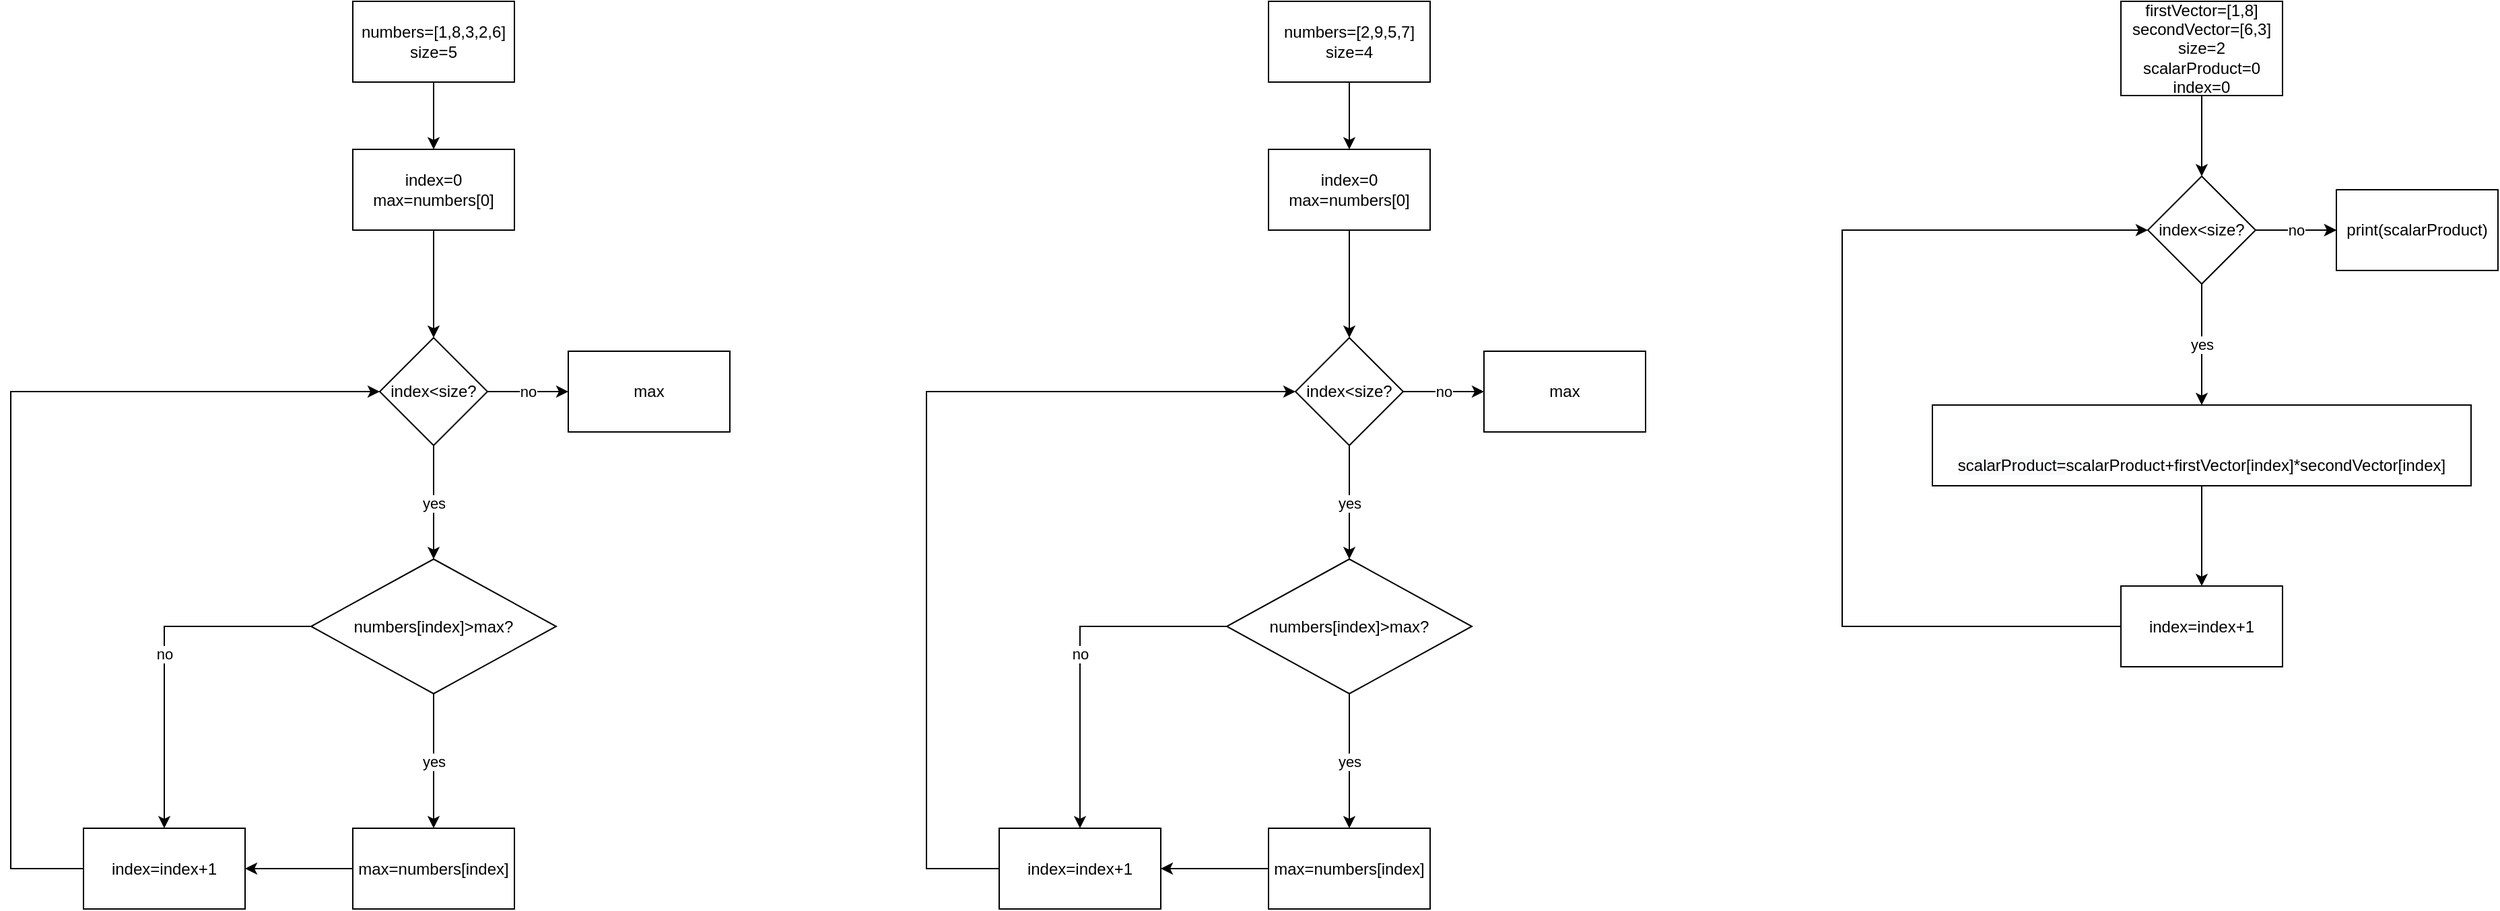 <mxfile version="15.2.9" type="device"><diagram id="75iLArY2aGvH-f34aSni" name="Page-1"><mxGraphModel dx="1185" dy="662" grid="1" gridSize="10" guides="1" tooltips="1" connect="1" arrows="1" fold="1" page="1" pageScale="1" pageWidth="827" pageHeight="1169" math="0" shadow="0"><root><mxCell id="0"/><mxCell id="1" parent="0"/><mxCell id="sH6Qgd6cnyAnV4qwMyC7-3" value="" style="edgeStyle=orthogonalEdgeStyle;rounded=0;orthogonalLoop=1;jettySize=auto;html=1;entryX=0.5;entryY=0;entryDx=0;entryDy=0;" edge="1" parent="1" source="sH6Qgd6cnyAnV4qwMyC7-1" target="sH6Qgd6cnyAnV4qwMyC7-5"><mxGeometry relative="1" as="geometry"/></mxCell><mxCell id="sH6Qgd6cnyAnV4qwMyC7-1" value="numbers=[1,8,3,2,6]&lt;br&gt;size=5" style="rounded=0;whiteSpace=wrap;html=1;" vertex="1" parent="1"><mxGeometry x="354" y="70" width="120" height="60" as="geometry"/></mxCell><mxCell id="sH6Qgd6cnyAnV4qwMyC7-8" value="yes" style="edgeStyle=orthogonalEdgeStyle;rounded=0;orthogonalLoop=1;jettySize=auto;html=1;" edge="1" parent="1" source="sH6Qgd6cnyAnV4qwMyC7-2" target="sH6Qgd6cnyAnV4qwMyC7-7"><mxGeometry relative="1" as="geometry"/></mxCell><mxCell id="sH6Qgd6cnyAnV4qwMyC7-18" value="no" style="edgeStyle=orthogonalEdgeStyle;rounded=0;orthogonalLoop=1;jettySize=auto;html=1;" edge="1" parent="1" source="sH6Qgd6cnyAnV4qwMyC7-2" target="sH6Qgd6cnyAnV4qwMyC7-17"><mxGeometry relative="1" as="geometry"/></mxCell><mxCell id="sH6Qgd6cnyAnV4qwMyC7-2" value="index&amp;lt;size?" style="rhombus;whiteSpace=wrap;html=1;rounded=0;" vertex="1" parent="1"><mxGeometry x="374" y="320" width="80" height="80" as="geometry"/></mxCell><mxCell id="sH6Qgd6cnyAnV4qwMyC7-6" value="" style="edgeStyle=orthogonalEdgeStyle;rounded=0;orthogonalLoop=1;jettySize=auto;html=1;" edge="1" parent="1" source="sH6Qgd6cnyAnV4qwMyC7-5" target="sH6Qgd6cnyAnV4qwMyC7-2"><mxGeometry relative="1" as="geometry"/></mxCell><mxCell id="sH6Qgd6cnyAnV4qwMyC7-5" value="index=0&lt;br&gt;max=numbers[0]" style="rounded=0;whiteSpace=wrap;html=1;" vertex="1" parent="1"><mxGeometry x="354" y="180" width="120" height="60" as="geometry"/></mxCell><mxCell id="sH6Qgd6cnyAnV4qwMyC7-12" value="yes" style="edgeStyle=orthogonalEdgeStyle;rounded=0;orthogonalLoop=1;jettySize=auto;html=1;" edge="1" parent="1" source="sH6Qgd6cnyAnV4qwMyC7-7" target="sH6Qgd6cnyAnV4qwMyC7-11"><mxGeometry relative="1" as="geometry"/></mxCell><mxCell id="sH6Qgd6cnyAnV4qwMyC7-15" value="no" style="edgeStyle=orthogonalEdgeStyle;rounded=0;orthogonalLoop=1;jettySize=auto;html=1;entryX=0.5;entryY=0;entryDx=0;entryDy=0;" edge="1" parent="1" source="sH6Qgd6cnyAnV4qwMyC7-7" target="sH6Qgd6cnyAnV4qwMyC7-13"><mxGeometry relative="1" as="geometry"/></mxCell><mxCell id="sH6Qgd6cnyAnV4qwMyC7-7" value="numbers[index]&amp;gt;max?" style="rhombus;whiteSpace=wrap;html=1;rounded=0;" vertex="1" parent="1"><mxGeometry x="323" y="484.5" width="182" height="100" as="geometry"/></mxCell><mxCell id="sH6Qgd6cnyAnV4qwMyC7-14" value="" style="edgeStyle=orthogonalEdgeStyle;rounded=0;orthogonalLoop=1;jettySize=auto;html=1;" edge="1" parent="1" source="sH6Qgd6cnyAnV4qwMyC7-11" target="sH6Qgd6cnyAnV4qwMyC7-13"><mxGeometry relative="1" as="geometry"/></mxCell><mxCell id="sH6Qgd6cnyAnV4qwMyC7-11" value="max=numbers[index]" style="rounded=0;whiteSpace=wrap;html=1;" vertex="1" parent="1"><mxGeometry x="354" y="684.5" width="120" height="60" as="geometry"/></mxCell><mxCell id="sH6Qgd6cnyAnV4qwMyC7-16" style="edgeStyle=orthogonalEdgeStyle;rounded=0;orthogonalLoop=1;jettySize=auto;html=1;entryX=0;entryY=0.5;entryDx=0;entryDy=0;" edge="1" parent="1" source="sH6Qgd6cnyAnV4qwMyC7-13" target="sH6Qgd6cnyAnV4qwMyC7-2"><mxGeometry relative="1" as="geometry"><Array as="points"><mxPoint x="100" y="715"/><mxPoint x="100" y="360"/></Array></mxGeometry></mxCell><mxCell id="sH6Qgd6cnyAnV4qwMyC7-13" value="index=index+1" style="rounded=0;whiteSpace=wrap;html=1;" vertex="1" parent="1"><mxGeometry x="154" y="684.5" width="120" height="60" as="geometry"/></mxCell><mxCell id="sH6Qgd6cnyAnV4qwMyC7-17" value="max" style="rounded=0;whiteSpace=wrap;html=1;" vertex="1" parent="1"><mxGeometry x="514" y="330" width="120" height="60" as="geometry"/></mxCell><mxCell id="sH6Qgd6cnyAnV4qwMyC7-19" value="" style="edgeStyle=orthogonalEdgeStyle;rounded=0;orthogonalLoop=1;jettySize=auto;html=1;entryX=0.5;entryY=0;entryDx=0;entryDy=0;" edge="1" parent="1" source="sH6Qgd6cnyAnV4qwMyC7-20" target="sH6Qgd6cnyAnV4qwMyC7-25"><mxGeometry relative="1" as="geometry"/></mxCell><mxCell id="sH6Qgd6cnyAnV4qwMyC7-20" value="numbers=[2,9,5,7]&lt;br&gt;size=4" style="rounded=0;whiteSpace=wrap;html=1;" vertex="1" parent="1"><mxGeometry x="1034" y="70" width="120" height="60" as="geometry"/></mxCell><mxCell id="sH6Qgd6cnyAnV4qwMyC7-21" value="yes" style="edgeStyle=orthogonalEdgeStyle;rounded=0;orthogonalLoop=1;jettySize=auto;html=1;" edge="1" parent="1" source="sH6Qgd6cnyAnV4qwMyC7-23" target="sH6Qgd6cnyAnV4qwMyC7-28"><mxGeometry relative="1" as="geometry"/></mxCell><mxCell id="sH6Qgd6cnyAnV4qwMyC7-22" value="no" style="edgeStyle=orthogonalEdgeStyle;rounded=0;orthogonalLoop=1;jettySize=auto;html=1;" edge="1" parent="1" source="sH6Qgd6cnyAnV4qwMyC7-23" target="sH6Qgd6cnyAnV4qwMyC7-33"><mxGeometry relative="1" as="geometry"/></mxCell><mxCell id="sH6Qgd6cnyAnV4qwMyC7-23" value="index&amp;lt;size?" style="rhombus;whiteSpace=wrap;html=1;rounded=0;" vertex="1" parent="1"><mxGeometry x="1054" y="320" width="80" height="80" as="geometry"/></mxCell><mxCell id="sH6Qgd6cnyAnV4qwMyC7-24" value="" style="edgeStyle=orthogonalEdgeStyle;rounded=0;orthogonalLoop=1;jettySize=auto;html=1;" edge="1" parent="1" source="sH6Qgd6cnyAnV4qwMyC7-25" target="sH6Qgd6cnyAnV4qwMyC7-23"><mxGeometry relative="1" as="geometry"/></mxCell><mxCell id="sH6Qgd6cnyAnV4qwMyC7-25" value="index=0&lt;br&gt;max=numbers[0]" style="rounded=0;whiteSpace=wrap;html=1;" vertex="1" parent="1"><mxGeometry x="1034" y="180" width="120" height="60" as="geometry"/></mxCell><mxCell id="sH6Qgd6cnyAnV4qwMyC7-26" value="yes" style="edgeStyle=orthogonalEdgeStyle;rounded=0;orthogonalLoop=1;jettySize=auto;html=1;" edge="1" parent="1" source="sH6Qgd6cnyAnV4qwMyC7-28" target="sH6Qgd6cnyAnV4qwMyC7-30"><mxGeometry relative="1" as="geometry"/></mxCell><mxCell id="sH6Qgd6cnyAnV4qwMyC7-27" value="no" style="edgeStyle=orthogonalEdgeStyle;rounded=0;orthogonalLoop=1;jettySize=auto;html=1;entryX=0.5;entryY=0;entryDx=0;entryDy=0;" edge="1" parent="1" source="sH6Qgd6cnyAnV4qwMyC7-28" target="sH6Qgd6cnyAnV4qwMyC7-32"><mxGeometry relative="1" as="geometry"/></mxCell><mxCell id="sH6Qgd6cnyAnV4qwMyC7-28" value="numbers[index]&amp;gt;max?" style="rhombus;whiteSpace=wrap;html=1;rounded=0;" vertex="1" parent="1"><mxGeometry x="1003" y="484.5" width="182" height="100" as="geometry"/></mxCell><mxCell id="sH6Qgd6cnyAnV4qwMyC7-29" value="" style="edgeStyle=orthogonalEdgeStyle;rounded=0;orthogonalLoop=1;jettySize=auto;html=1;" edge="1" parent="1" source="sH6Qgd6cnyAnV4qwMyC7-30" target="sH6Qgd6cnyAnV4qwMyC7-32"><mxGeometry relative="1" as="geometry"/></mxCell><mxCell id="sH6Qgd6cnyAnV4qwMyC7-30" value="max=numbers[index]" style="rounded=0;whiteSpace=wrap;html=1;" vertex="1" parent="1"><mxGeometry x="1034" y="684.5" width="120" height="60" as="geometry"/></mxCell><mxCell id="sH6Qgd6cnyAnV4qwMyC7-31" style="edgeStyle=orthogonalEdgeStyle;rounded=0;orthogonalLoop=1;jettySize=auto;html=1;entryX=0;entryY=0.5;entryDx=0;entryDy=0;" edge="1" parent="1" source="sH6Qgd6cnyAnV4qwMyC7-32" target="sH6Qgd6cnyAnV4qwMyC7-23"><mxGeometry relative="1" as="geometry"><Array as="points"><mxPoint x="780" y="715"/><mxPoint x="780" y="360"/></Array></mxGeometry></mxCell><mxCell id="sH6Qgd6cnyAnV4qwMyC7-32" value="index=index+1" style="rounded=0;whiteSpace=wrap;html=1;" vertex="1" parent="1"><mxGeometry x="834" y="684.5" width="120" height="60" as="geometry"/></mxCell><mxCell id="sH6Qgd6cnyAnV4qwMyC7-33" value="max" style="rounded=0;whiteSpace=wrap;html=1;" vertex="1" parent="1"><mxGeometry x="1194" y="330" width="120" height="60" as="geometry"/></mxCell><mxCell id="sH6Qgd6cnyAnV4qwMyC7-46" value="" style="edgeStyle=orthogonalEdgeStyle;rounded=0;orthogonalLoop=1;jettySize=auto;html=1;" edge="1" parent="1" source="sH6Qgd6cnyAnV4qwMyC7-44" target="sH6Qgd6cnyAnV4qwMyC7-45"><mxGeometry relative="1" as="geometry"/></mxCell><mxCell id="sH6Qgd6cnyAnV4qwMyC7-44" value="firstVector=[1,8]&lt;br&gt;secondVector=[6,3]&lt;br&gt;size=2&lt;br&gt;scalarProduct=0&lt;br&gt;index=0" style="rounded=0;whiteSpace=wrap;html=1;" vertex="1" parent="1"><mxGeometry x="1667" y="70" width="120" height="70" as="geometry"/></mxCell><mxCell id="sH6Qgd6cnyAnV4qwMyC7-51" value="yes" style="edgeStyle=orthogonalEdgeStyle;rounded=0;orthogonalLoop=1;jettySize=auto;html=1;" edge="1" parent="1" source="sH6Qgd6cnyAnV4qwMyC7-45" target="sH6Qgd6cnyAnV4qwMyC7-47"><mxGeometry relative="1" as="geometry"/></mxCell><mxCell id="sH6Qgd6cnyAnV4qwMyC7-54" value="" style="edgeStyle=orthogonalEdgeStyle;rounded=0;orthogonalLoop=1;jettySize=auto;html=1;" edge="1" parent="1" source="sH6Qgd6cnyAnV4qwMyC7-45" target="sH6Qgd6cnyAnV4qwMyC7-53"><mxGeometry relative="1" as="geometry"/></mxCell><mxCell id="sH6Qgd6cnyAnV4qwMyC7-55" value="no" style="edgeStyle=orthogonalEdgeStyle;rounded=0;orthogonalLoop=1;jettySize=auto;html=1;" edge="1" parent="1" source="sH6Qgd6cnyAnV4qwMyC7-45" target="sH6Qgd6cnyAnV4qwMyC7-53"><mxGeometry relative="1" as="geometry"/></mxCell><mxCell id="sH6Qgd6cnyAnV4qwMyC7-45" value="index&amp;lt;size?" style="rhombus;whiteSpace=wrap;html=1;rounded=0;" vertex="1" parent="1"><mxGeometry x="1687" y="200" width="80" height="80" as="geometry"/></mxCell><mxCell id="sH6Qgd6cnyAnV4qwMyC7-50" value="" style="edgeStyle=orthogonalEdgeStyle;rounded=0;orthogonalLoop=1;jettySize=auto;html=1;" edge="1" parent="1" source="sH6Qgd6cnyAnV4qwMyC7-47" target="sH6Qgd6cnyAnV4qwMyC7-49"><mxGeometry relative="1" as="geometry"/></mxCell><mxCell id="sH6Qgd6cnyAnV4qwMyC7-47" value="&lt;br&gt;&lt;br&gt;&lt;span style=&quot;color: rgb(0 , 0 , 0) ; font-family: &amp;#34;helvetica&amp;#34; ; font-size: 12px ; font-style: normal ; font-weight: 400 ; letter-spacing: normal ; text-align: center ; text-indent: 0px ; text-transform: none ; word-spacing: 0px ; background-color: rgb(248 , 249 , 250) ; display: inline ; float: none&quot;&gt;scalarProduct=&lt;/span&gt;scalarProduct+firstVector[index]*secondVector[index]&lt;br&gt;" style="whiteSpace=wrap;html=1;rounded=0;" vertex="1" parent="1"><mxGeometry x="1527" y="370" width="400" height="60" as="geometry"/></mxCell><mxCell id="sH6Qgd6cnyAnV4qwMyC7-52" style="edgeStyle=orthogonalEdgeStyle;rounded=0;orthogonalLoop=1;jettySize=auto;html=1;entryX=0;entryY=0.5;entryDx=0;entryDy=0;" edge="1" parent="1" source="sH6Qgd6cnyAnV4qwMyC7-49" target="sH6Qgd6cnyAnV4qwMyC7-45"><mxGeometry relative="1" as="geometry"><Array as="points"><mxPoint x="1460" y="534"/><mxPoint x="1460" y="240"/></Array></mxGeometry></mxCell><mxCell id="sH6Qgd6cnyAnV4qwMyC7-49" value="index=index+1" style="whiteSpace=wrap;html=1;rounded=0;" vertex="1" parent="1"><mxGeometry x="1667" y="504.5" width="120" height="60" as="geometry"/></mxCell><mxCell id="sH6Qgd6cnyAnV4qwMyC7-53" value="print(scalarProduct)" style="whiteSpace=wrap;html=1;rounded=0;" vertex="1" parent="1"><mxGeometry x="1827" y="210" width="120" height="60" as="geometry"/></mxCell></root></mxGraphModel></diagram></mxfile>
